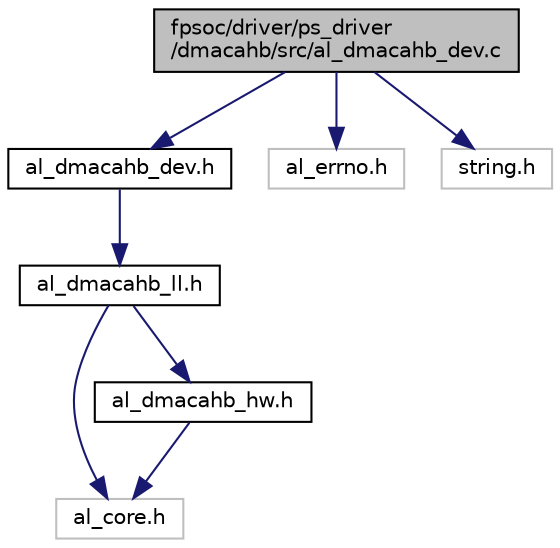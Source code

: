digraph "fpsoc/driver/ps_driver/dmacahb/src/al_dmacahb_dev.c"
{
  edge [fontname="Helvetica",fontsize="10",labelfontname="Helvetica",labelfontsize="10"];
  node [fontname="Helvetica",fontsize="10",shape=record];
  Node0 [label="fpsoc/driver/ps_driver\l/dmacahb/src/al_dmacahb_dev.c",height=0.2,width=0.4,color="black", fillcolor="grey75", style="filled", fontcolor="black"];
  Node0 -> Node1 [color="midnightblue",fontsize="10",style="solid",fontname="Helvetica"];
  Node1 [label="al_dmacahb_dev.h",height=0.2,width=0.4,color="black", fillcolor="white", style="filled",URL="$al__dmacahb__dev_8h.html",tooltip="dmac ahb device driver "];
  Node1 -> Node2 [color="midnightblue",fontsize="10",style="solid",fontname="Helvetica"];
  Node2 [label="al_dmacahb_ll.h",height=0.2,width=0.4,color="black", fillcolor="white", style="filled",URL="$al__dmacahb__ll_8h.html"];
  Node2 -> Node3 [color="midnightblue",fontsize="10",style="solid",fontname="Helvetica"];
  Node3 [label="al_core.h",height=0.2,width=0.4,color="grey75", fillcolor="white", style="filled"];
  Node2 -> Node4 [color="midnightblue",fontsize="10",style="solid",fontname="Helvetica"];
  Node4 [label="al_dmacahb_hw.h",height=0.2,width=0.4,color="black", fillcolor="white", style="filled",URL="$al__dmacahb__hw_8h.html"];
  Node4 -> Node3 [color="midnightblue",fontsize="10",style="solid",fontname="Helvetica"];
  Node0 -> Node5 [color="midnightblue",fontsize="10",style="solid",fontname="Helvetica"];
  Node5 [label="al_errno.h",height=0.2,width=0.4,color="grey75", fillcolor="white", style="filled"];
  Node0 -> Node6 [color="midnightblue",fontsize="10",style="solid",fontname="Helvetica"];
  Node6 [label="string.h",height=0.2,width=0.4,color="grey75", fillcolor="white", style="filled"];
}

